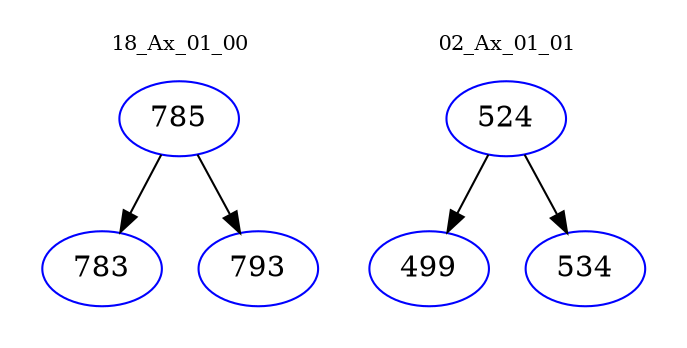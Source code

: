 digraph{
subgraph cluster_0 {
color = white
label = "18_Ax_01_00";
fontsize=10;
T0_785 [label="785", color="blue"]
T0_785 -> T0_783 [color="black"]
T0_783 [label="783", color="blue"]
T0_785 -> T0_793 [color="black"]
T0_793 [label="793", color="blue"]
}
subgraph cluster_1 {
color = white
label = "02_Ax_01_01";
fontsize=10;
T1_524 [label="524", color="blue"]
T1_524 -> T1_499 [color="black"]
T1_499 [label="499", color="blue"]
T1_524 -> T1_534 [color="black"]
T1_534 [label="534", color="blue"]
}
}
